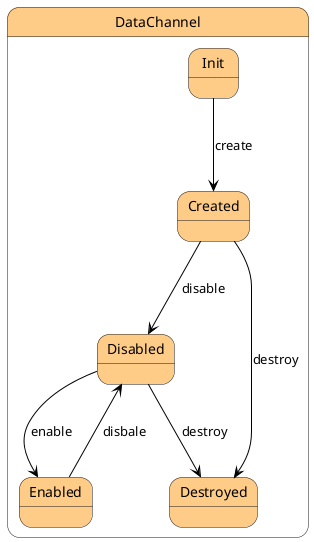 @startuml



state DataChannel #ffcc88 {

    state Init #ffcc88 {
    }

    state Created #ffcc88 {
    }

    state Disabled #ffcc88 {
    }

    state Enabled #ffcc88 {
    }

    state Destroyed #ffcc88 {
    }




Init -[#black]--> Created : create

Created -[#black]--> Disabled : disable

Created -[#black]--> Destroyed : destroy

Disabled -[#black]--> Enabled : enable

Disabled -[#black]--> Destroyed : destroy

Enabled -[#black]--> Disabled : disbale

}


@enduml
